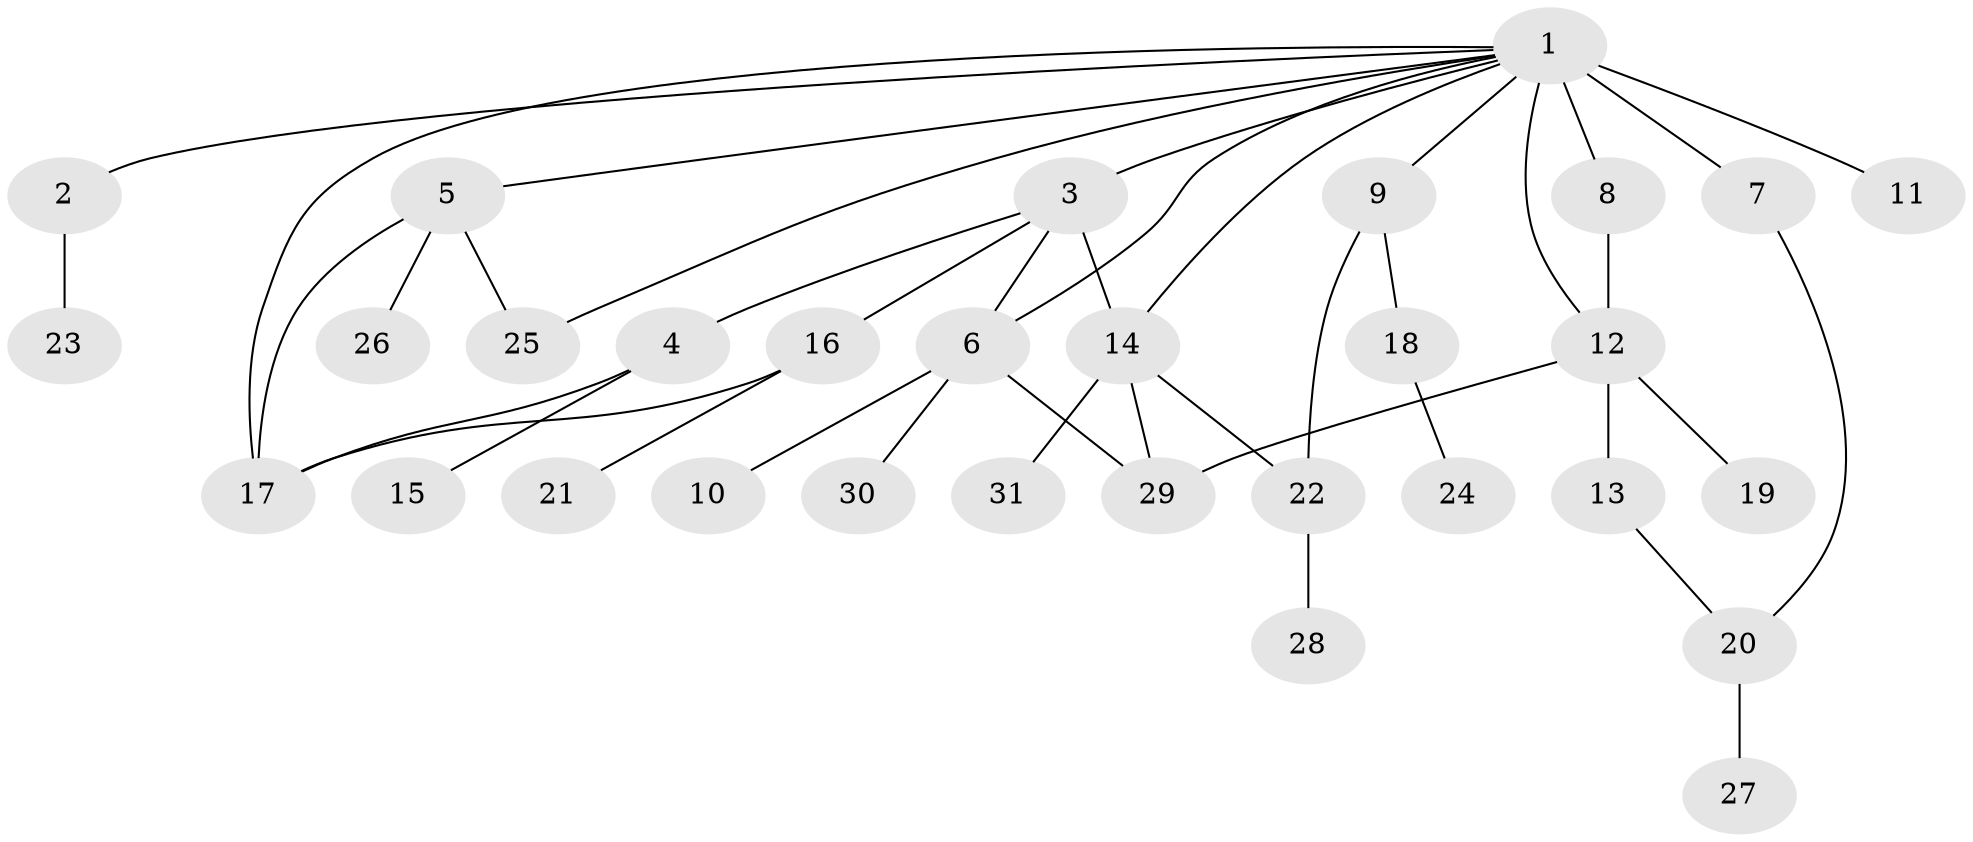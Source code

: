 // original degree distribution, {20: 0.009900990099009901, 4: 0.06930693069306931, 10: 0.009900990099009901, 5: 0.019801980198019802, 6: 0.019801980198019802, 8: 0.009900990099009901, 3: 0.0891089108910891, 1: 0.5643564356435643, 7: 0.009900990099009901, 2: 0.18811881188118812, 9: 0.009900990099009901}
// Generated by graph-tools (version 1.1) at 2025/50/03/04/25 22:50:32]
// undirected, 31 vertices, 41 edges
graph export_dot {
  node [color=gray90,style=filled];
  1;
  2;
  3;
  4;
  5;
  6;
  7;
  8;
  9;
  10;
  11;
  12;
  13;
  14;
  15;
  16;
  17;
  18;
  19;
  20;
  21;
  22;
  23;
  24;
  25;
  26;
  27;
  28;
  29;
  30;
  31;
  1 -- 2 [weight=1.0];
  1 -- 3 [weight=1.0];
  1 -- 5 [weight=1.0];
  1 -- 6 [weight=1.0];
  1 -- 7 [weight=2.0];
  1 -- 8 [weight=1.0];
  1 -- 9 [weight=1.0];
  1 -- 11 [weight=6.0];
  1 -- 12 [weight=1.0];
  1 -- 14 [weight=1.0];
  1 -- 17 [weight=1.0];
  1 -- 25 [weight=1.0];
  2 -- 23 [weight=1.0];
  3 -- 4 [weight=1.0];
  3 -- 6 [weight=1.0];
  3 -- 14 [weight=5.0];
  3 -- 16 [weight=1.0];
  4 -- 15 [weight=1.0];
  4 -- 17 [weight=2.0];
  5 -- 17 [weight=1.0];
  5 -- 25 [weight=1.0];
  5 -- 26 [weight=1.0];
  6 -- 10 [weight=1.0];
  6 -- 29 [weight=1.0];
  6 -- 30 [weight=1.0];
  7 -- 20 [weight=1.0];
  8 -- 12 [weight=1.0];
  9 -- 18 [weight=3.0];
  9 -- 22 [weight=1.0];
  12 -- 13 [weight=4.0];
  12 -- 19 [weight=1.0];
  12 -- 29 [weight=1.0];
  13 -- 20 [weight=1.0];
  14 -- 22 [weight=1.0];
  14 -- 29 [weight=1.0];
  14 -- 31 [weight=1.0];
  16 -- 17 [weight=1.0];
  16 -- 21 [weight=1.0];
  18 -- 24 [weight=1.0];
  20 -- 27 [weight=5.0];
  22 -- 28 [weight=1.0];
}
